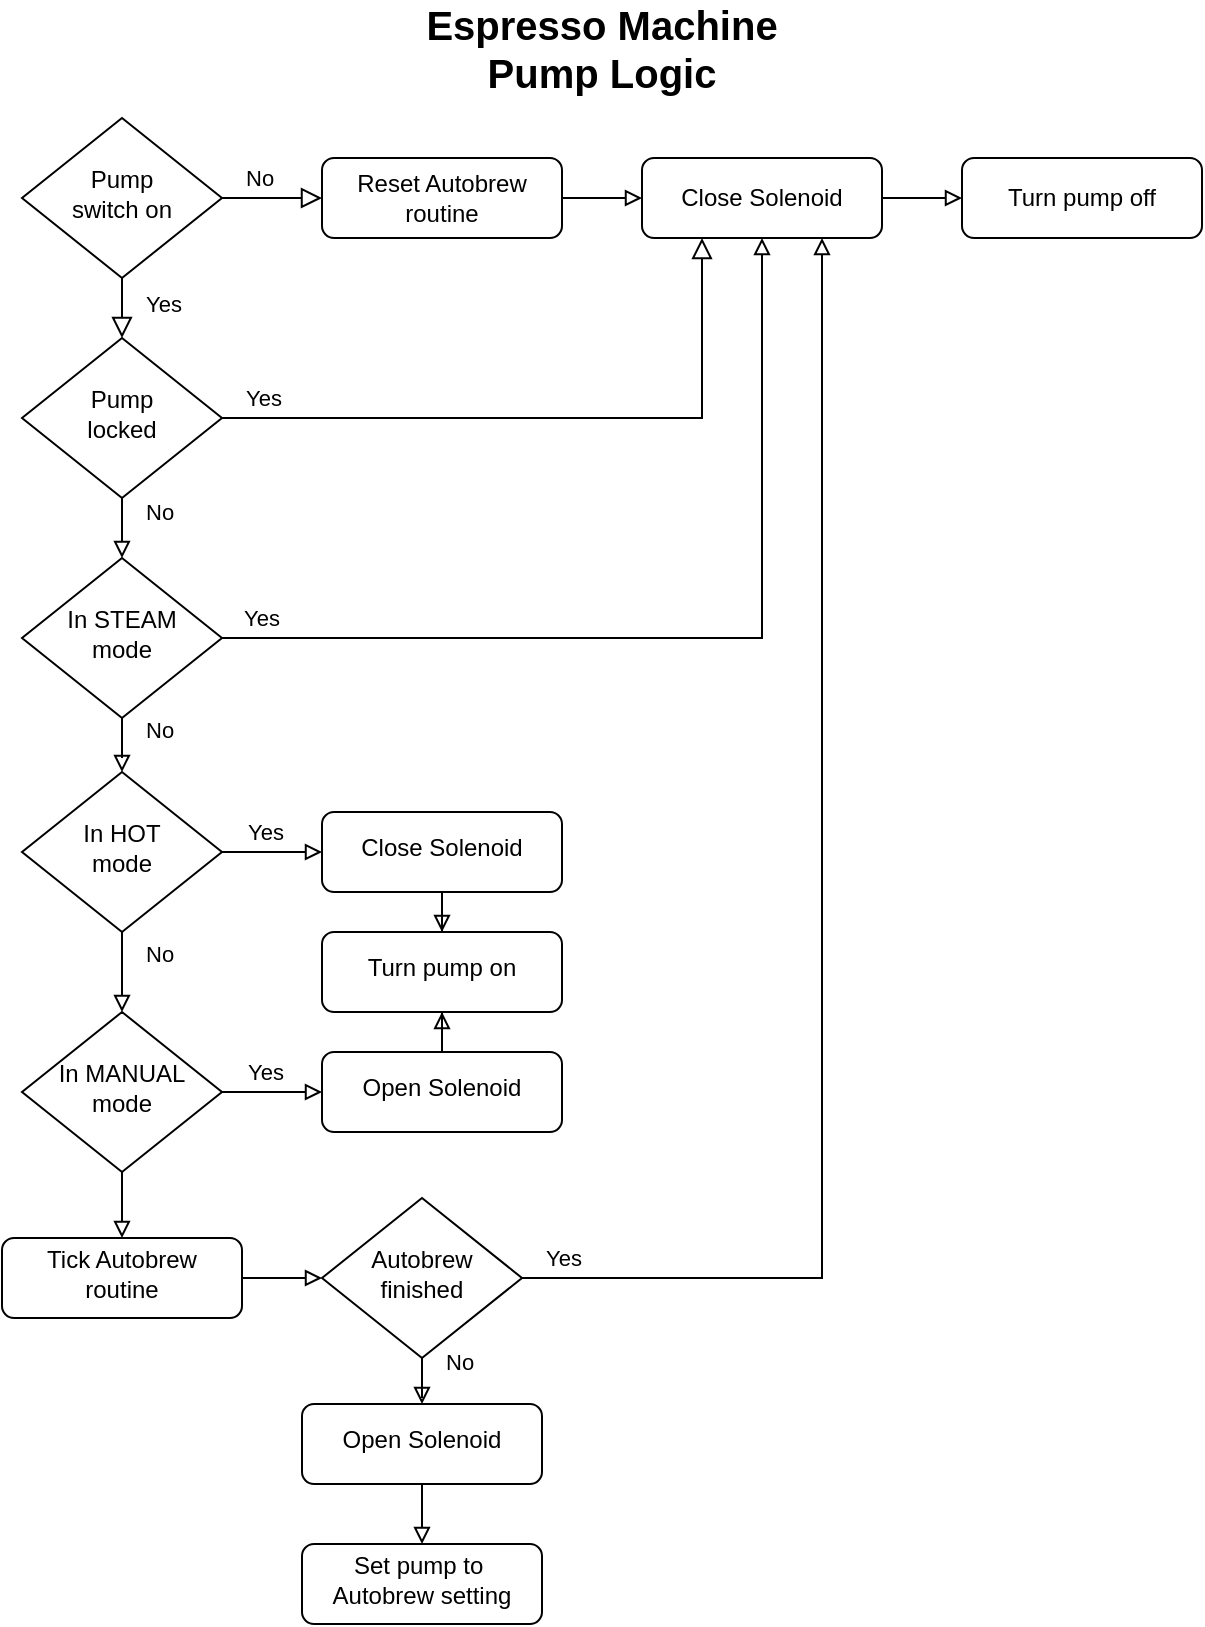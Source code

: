 <mxfile version="20.2.3" type="device"><diagram id="C5RBs43oDa-KdzZeNtuy" name="Page-1"><mxGraphModel dx="1419" dy="772" grid="1" gridSize="10" guides="1" tooltips="1" connect="1" arrows="1" fold="1" page="1" pageScale="1" pageWidth="827" pageHeight="1169" math="0" shadow="0"><root><mxCell id="WIyWlLk6GJQsqaUBKTNV-0"/><mxCell id="WIyWlLk6GJQsqaUBKTNV-1" parent="WIyWlLk6GJQsqaUBKTNV-0"/><mxCell id="WIyWlLk6GJQsqaUBKTNV-4" value="Yes" style="rounded=0;html=1;jettySize=auto;orthogonalLoop=1;fontSize=11;endArrow=block;endFill=0;endSize=8;strokeWidth=1;shadow=0;labelBackgroundColor=none;edgeStyle=orthogonalEdgeStyle;align=left;" parent="WIyWlLk6GJQsqaUBKTNV-1" source="WIyWlLk6GJQsqaUBKTNV-6" target="WIyWlLk6GJQsqaUBKTNV-10" edge="1"><mxGeometry x="-0.5" y="10" relative="1" as="geometry"><mxPoint as="offset"/></mxGeometry></mxCell><mxCell id="WIyWlLk6GJQsqaUBKTNV-5" value="No" style="edgeStyle=orthogonalEdgeStyle;rounded=0;html=1;jettySize=auto;orthogonalLoop=1;fontSize=11;endArrow=block;endFill=0;endSize=8;strokeWidth=1;shadow=0;labelBackgroundColor=none;align=left;" parent="WIyWlLk6GJQsqaUBKTNV-1" source="WIyWlLk6GJQsqaUBKTNV-6" target="WIyWlLk6GJQsqaUBKTNV-7" edge="1"><mxGeometry x="-0.6" y="10" relative="1" as="geometry"><mxPoint as="offset"/></mxGeometry></mxCell><mxCell id="WIyWlLk6GJQsqaUBKTNV-6" value="Pump &lt;br&gt;switch on" style="rhombus;whiteSpace=wrap;html=1;shadow=0;fontFamily=Helvetica;fontSize=12;align=center;strokeWidth=1;spacing=6;spacingTop=-4;" parent="WIyWlLk6GJQsqaUBKTNV-1" vertex="1"><mxGeometry x="170" y="160" width="100" height="80" as="geometry"/></mxCell><mxCell id="-djne8tV9X_mGENEeXYM-1" value="" style="edgeStyle=orthogonalEdgeStyle;rounded=0;orthogonalLoop=1;jettySize=auto;html=1;endArrow=block;endFill=0;" edge="1" parent="WIyWlLk6GJQsqaUBKTNV-1" source="WIyWlLk6GJQsqaUBKTNV-7" target="-djne8tV9X_mGENEeXYM-0"><mxGeometry relative="1" as="geometry"/></mxCell><mxCell id="WIyWlLk6GJQsqaUBKTNV-7" value="Reset Autobrew&lt;br&gt;routine" style="rounded=1;whiteSpace=wrap;html=1;fontSize=12;glass=0;strokeWidth=1;shadow=0;" parent="WIyWlLk6GJQsqaUBKTNV-1" vertex="1"><mxGeometry x="320" y="180" width="120" height="40" as="geometry"/></mxCell><mxCell id="WIyWlLk6GJQsqaUBKTNV-9" value="Yes" style="edgeStyle=orthogonalEdgeStyle;rounded=0;html=1;jettySize=auto;orthogonalLoop=1;fontSize=11;endArrow=block;endFill=0;endSize=8;strokeWidth=1;shadow=0;labelBackgroundColor=none;entryX=0.25;entryY=1;entryDx=0;entryDy=0;align=left;" parent="WIyWlLk6GJQsqaUBKTNV-1" source="WIyWlLk6GJQsqaUBKTNV-10" target="-djne8tV9X_mGENEeXYM-0" edge="1"><mxGeometry x="-0.941" y="10" relative="1" as="geometry"><mxPoint as="offset"/><mxPoint x="320" y="330" as="targetPoint"/></mxGeometry></mxCell><mxCell id="-djne8tV9X_mGENEeXYM-5" value="" style="edgeStyle=orthogonalEdgeStyle;rounded=0;orthogonalLoop=1;jettySize=auto;html=1;endArrow=block;endFill=0;" edge="1" parent="WIyWlLk6GJQsqaUBKTNV-1" source="WIyWlLk6GJQsqaUBKTNV-10" target="-djne8tV9X_mGENEeXYM-4"><mxGeometry relative="1" as="geometry"/></mxCell><mxCell id="-djne8tV9X_mGENEeXYM-8" value="No" style="edgeLabel;html=1;align=left;verticalAlign=middle;resizable=0;points=[];" vertex="1" connectable="0" parent="-djne8tV9X_mGENEeXYM-5"><mxGeometry x="-0.05" relative="1" as="geometry"><mxPoint x="10" y="-9" as="offset"/></mxGeometry></mxCell><mxCell id="WIyWlLk6GJQsqaUBKTNV-10" value="Pump&lt;br&gt;locked" style="rhombus;whiteSpace=wrap;html=1;shadow=0;fontFamily=Helvetica;fontSize=12;align=center;strokeWidth=1;spacing=6;spacingTop=-4;" parent="WIyWlLk6GJQsqaUBKTNV-1" vertex="1"><mxGeometry x="170" y="270" width="100" height="80" as="geometry"/></mxCell><mxCell id="-djne8tV9X_mGENEeXYM-3" value="" style="edgeStyle=orthogonalEdgeStyle;rounded=0;orthogonalLoop=1;jettySize=auto;html=1;endArrow=block;endFill=0;" edge="1" parent="WIyWlLk6GJQsqaUBKTNV-1" source="-djne8tV9X_mGENEeXYM-0" target="-djne8tV9X_mGENEeXYM-2"><mxGeometry relative="1" as="geometry"/></mxCell><mxCell id="-djne8tV9X_mGENEeXYM-0" value="Close Solenoid" style="whiteSpace=wrap;html=1;rounded=1;glass=0;strokeWidth=1;shadow=0;" vertex="1" parent="WIyWlLk6GJQsqaUBKTNV-1"><mxGeometry x="480" y="180" width="120" height="40" as="geometry"/></mxCell><mxCell id="-djne8tV9X_mGENEeXYM-2" value="Turn pump off" style="whiteSpace=wrap;html=1;rounded=1;glass=0;strokeWidth=1;shadow=0;" vertex="1" parent="WIyWlLk6GJQsqaUBKTNV-1"><mxGeometry x="640" y="180" width="120" height="40" as="geometry"/></mxCell><mxCell id="-djne8tV9X_mGENEeXYM-6" style="edgeStyle=orthogonalEdgeStyle;rounded=0;orthogonalLoop=1;jettySize=auto;html=1;exitX=1;exitY=0.5;exitDx=0;exitDy=0;entryX=0.5;entryY=1;entryDx=0;entryDy=0;endArrow=block;endFill=0;" edge="1" parent="WIyWlLk6GJQsqaUBKTNV-1" source="-djne8tV9X_mGENEeXYM-4" target="-djne8tV9X_mGENEeXYM-0"><mxGeometry relative="1" as="geometry"/></mxCell><mxCell id="-djne8tV9X_mGENEeXYM-7" value="Yes" style="edgeLabel;html=1;align=left;verticalAlign=middle;resizable=0;points=[];" vertex="1" connectable="0" parent="-djne8tV9X_mGENEeXYM-6"><mxGeometry x="-0.861" y="-1" relative="1" as="geometry"><mxPoint x="-24" y="-11" as="offset"/></mxGeometry></mxCell><mxCell id="-djne8tV9X_mGENEeXYM-10" value="" style="edgeStyle=orthogonalEdgeStyle;rounded=0;orthogonalLoop=1;jettySize=auto;html=1;endArrow=block;endFill=0;" edge="1" parent="WIyWlLk6GJQsqaUBKTNV-1" source="-djne8tV9X_mGENEeXYM-4" target="-djne8tV9X_mGENEeXYM-9"><mxGeometry relative="1" as="geometry"/></mxCell><mxCell id="-djne8tV9X_mGENEeXYM-22" value="No" style="edgeLabel;html=1;align=left;verticalAlign=middle;resizable=0;points=[];" vertex="1" connectable="0" parent="-djne8tV9X_mGENEeXYM-10"><mxGeometry x="0.36" relative="1" as="geometry"><mxPoint x="10" y="-4" as="offset"/></mxGeometry></mxCell><mxCell id="-djne8tV9X_mGENEeXYM-4" value="In STEAM&lt;br&gt;mode" style="rhombus;whiteSpace=wrap;html=1;shadow=0;fontFamily=Helvetica;fontSize=12;align=center;strokeWidth=1;spacing=6;spacingTop=-4;" vertex="1" parent="WIyWlLk6GJQsqaUBKTNV-1"><mxGeometry x="170" y="380" width="100" height="80" as="geometry"/></mxCell><mxCell id="-djne8tV9X_mGENEeXYM-14" value="" style="edgeStyle=orthogonalEdgeStyle;rounded=0;orthogonalLoop=1;jettySize=auto;html=1;endArrow=block;endFill=0;" edge="1" parent="WIyWlLk6GJQsqaUBKTNV-1" source="-djne8tV9X_mGENEeXYM-9" target="-djne8tV9X_mGENEeXYM-13"><mxGeometry relative="1" as="geometry"/></mxCell><mxCell id="-djne8tV9X_mGENEeXYM-23" value="Yes" style="edgeLabel;html=1;align=left;verticalAlign=middle;resizable=0;points=[];" vertex="1" connectable="0" parent="-djne8tV9X_mGENEeXYM-14"><mxGeometry x="-0.22" y="2" relative="1" as="geometry"><mxPoint x="-9" y="-8" as="offset"/></mxGeometry></mxCell><mxCell id="-djne8tV9X_mGENEeXYM-18" value="" style="edgeStyle=orthogonalEdgeStyle;rounded=0;orthogonalLoop=1;jettySize=auto;html=1;endArrow=block;endFill=0;" edge="1" parent="WIyWlLk6GJQsqaUBKTNV-1" source="-djne8tV9X_mGENEeXYM-9" target="-djne8tV9X_mGENEeXYM-17"><mxGeometry relative="1" as="geometry"/></mxCell><mxCell id="-djne8tV9X_mGENEeXYM-25" value="No" style="edgeLabel;html=1;align=left;verticalAlign=middle;resizable=0;points=[];" vertex="1" connectable="0" parent="-djne8tV9X_mGENEeXYM-18"><mxGeometry x="0.175" y="1" relative="1" as="geometry"><mxPoint x="9" y="-13" as="offset"/></mxGeometry></mxCell><mxCell id="-djne8tV9X_mGENEeXYM-9" value="In HOT&lt;br&gt;mode" style="rhombus;whiteSpace=wrap;html=1;shadow=0;fontFamily=Helvetica;fontSize=12;align=center;strokeWidth=1;spacing=6;spacingTop=-4;" vertex="1" parent="WIyWlLk6GJQsqaUBKTNV-1"><mxGeometry x="170" y="487" width="100" height="80" as="geometry"/></mxCell><mxCell id="-djne8tV9X_mGENEeXYM-16" value="" style="edgeStyle=orthogonalEdgeStyle;rounded=0;orthogonalLoop=1;jettySize=auto;html=1;endArrow=block;endFill=0;" edge="1" parent="WIyWlLk6GJQsqaUBKTNV-1" source="-djne8tV9X_mGENEeXYM-13" target="-djne8tV9X_mGENEeXYM-15"><mxGeometry relative="1" as="geometry"/></mxCell><mxCell id="-djne8tV9X_mGENEeXYM-13" value="Close Solenoid" style="rounded=1;whiteSpace=wrap;html=1;shadow=0;strokeWidth=1;spacing=6;spacingTop=-4;" vertex="1" parent="WIyWlLk6GJQsqaUBKTNV-1"><mxGeometry x="320" y="507" width="120" height="40" as="geometry"/></mxCell><mxCell id="-djne8tV9X_mGENEeXYM-15" value="Turn pump on" style="whiteSpace=wrap;html=1;rounded=1;shadow=0;strokeWidth=1;spacing=6;spacingTop=-4;" vertex="1" parent="WIyWlLk6GJQsqaUBKTNV-1"><mxGeometry x="320" y="567" width="120" height="40" as="geometry"/></mxCell><mxCell id="-djne8tV9X_mGENEeXYM-20" value="" style="edgeStyle=orthogonalEdgeStyle;rounded=0;orthogonalLoop=1;jettySize=auto;html=1;endArrow=block;endFill=0;" edge="1" parent="WIyWlLk6GJQsqaUBKTNV-1" source="-djne8tV9X_mGENEeXYM-17" target="-djne8tV9X_mGENEeXYM-19"><mxGeometry relative="1" as="geometry"/></mxCell><mxCell id="-djne8tV9X_mGENEeXYM-24" value="Yes" style="edgeLabel;html=1;align=left;verticalAlign=middle;resizable=0;points=[];" vertex="1" connectable="0" parent="-djne8tV9X_mGENEeXYM-20"><mxGeometry x="-0.58" y="1" relative="1" as="geometry"><mxPoint y="-9" as="offset"/></mxGeometry></mxCell><mxCell id="-djne8tV9X_mGENEeXYM-27" value="" style="edgeStyle=orthogonalEdgeStyle;rounded=0;orthogonalLoop=1;jettySize=auto;html=1;endArrow=block;endFill=0;" edge="1" parent="WIyWlLk6GJQsqaUBKTNV-1" source="-djne8tV9X_mGENEeXYM-17" target="-djne8tV9X_mGENEeXYM-26"><mxGeometry relative="1" as="geometry"/></mxCell><mxCell id="-djne8tV9X_mGENEeXYM-17" value="In MANUAL&lt;br&gt;mode" style="rhombus;whiteSpace=wrap;html=1;shadow=0;fontFamily=Helvetica;fontSize=12;align=center;strokeWidth=1;spacing=6;spacingTop=-4;" vertex="1" parent="WIyWlLk6GJQsqaUBKTNV-1"><mxGeometry x="170" y="607" width="100" height="80" as="geometry"/></mxCell><mxCell id="-djne8tV9X_mGENEeXYM-21" style="edgeStyle=orthogonalEdgeStyle;rounded=0;orthogonalLoop=1;jettySize=auto;html=1;entryX=0.5;entryY=1;entryDx=0;entryDy=0;endArrow=block;endFill=0;" edge="1" parent="WIyWlLk6GJQsqaUBKTNV-1" source="-djne8tV9X_mGENEeXYM-19" target="-djne8tV9X_mGENEeXYM-15"><mxGeometry relative="1" as="geometry"/></mxCell><mxCell id="-djne8tV9X_mGENEeXYM-19" value="Open Solenoid" style="rounded=1;whiteSpace=wrap;html=1;shadow=0;strokeWidth=1;spacing=6;spacingTop=-4;" vertex="1" parent="WIyWlLk6GJQsqaUBKTNV-1"><mxGeometry x="320" y="627" width="120" height="40" as="geometry"/></mxCell><mxCell id="-djne8tV9X_mGENEeXYM-31" value="" style="edgeStyle=orthogonalEdgeStyle;rounded=0;orthogonalLoop=1;jettySize=auto;html=1;endArrow=block;endFill=0;" edge="1" parent="WIyWlLk6GJQsqaUBKTNV-1" source="-djne8tV9X_mGENEeXYM-26" target="-djne8tV9X_mGENEeXYM-30"><mxGeometry relative="1" as="geometry"/></mxCell><mxCell id="-djne8tV9X_mGENEeXYM-26" value="Tick Autobrew&lt;br&gt;routine" style="rounded=1;whiteSpace=wrap;html=1;shadow=0;strokeWidth=1;spacing=6;spacingTop=-4;" vertex="1" parent="WIyWlLk6GJQsqaUBKTNV-1"><mxGeometry x="160" y="720" width="120" height="40" as="geometry"/></mxCell><mxCell id="-djne8tV9X_mGENEeXYM-33" value="" style="edgeStyle=orthogonalEdgeStyle;rounded=0;orthogonalLoop=1;jettySize=auto;html=1;endArrow=block;endFill=0;" edge="1" parent="WIyWlLk6GJQsqaUBKTNV-1" source="-djne8tV9X_mGENEeXYM-30" target="-djne8tV9X_mGENEeXYM-32"><mxGeometry relative="1" as="geometry"/></mxCell><mxCell id="-djne8tV9X_mGENEeXYM-37" value="No" style="edgeLabel;html=1;align=left;verticalAlign=middle;resizable=0;points=[];" vertex="1" connectable="0" parent="-djne8tV9X_mGENEeXYM-33"><mxGeometry x="0.68" y="1" relative="1" as="geometry"><mxPoint x="9" y="-12" as="offset"/></mxGeometry></mxCell><mxCell id="-djne8tV9X_mGENEeXYM-38" style="edgeStyle=orthogonalEdgeStyle;rounded=0;orthogonalLoop=1;jettySize=auto;html=1;entryX=0.75;entryY=1;entryDx=0;entryDy=0;endArrow=block;endFill=0;" edge="1" parent="WIyWlLk6GJQsqaUBKTNV-1" source="-djne8tV9X_mGENEeXYM-30" target="-djne8tV9X_mGENEeXYM-0"><mxGeometry relative="1" as="geometry"/></mxCell><mxCell id="-djne8tV9X_mGENEeXYM-39" value="Yes" style="edgeLabel;html=1;align=left;verticalAlign=middle;resizable=0;points=[];" vertex="1" connectable="0" parent="-djne8tV9X_mGENEeXYM-38"><mxGeometry x="-0.954" y="2" relative="1" as="geometry"><mxPoint x="-6" y="-8" as="offset"/></mxGeometry></mxCell><mxCell id="-djne8tV9X_mGENEeXYM-30" value="Autobrew&lt;br&gt;finished" style="rhombus;whiteSpace=wrap;html=1;shadow=0;fontFamily=Helvetica;fontSize=12;align=center;strokeWidth=1;spacing=6;spacingTop=-4;" vertex="1" parent="WIyWlLk6GJQsqaUBKTNV-1"><mxGeometry x="320" y="700" width="100" height="80" as="geometry"/></mxCell><mxCell id="-djne8tV9X_mGENEeXYM-36" value="" style="edgeStyle=orthogonalEdgeStyle;rounded=0;orthogonalLoop=1;jettySize=auto;html=1;endArrow=block;endFill=0;" edge="1" parent="WIyWlLk6GJQsqaUBKTNV-1" source="-djne8tV9X_mGENEeXYM-32" target="-djne8tV9X_mGENEeXYM-35"><mxGeometry relative="1" as="geometry"/></mxCell><mxCell id="-djne8tV9X_mGENEeXYM-32" value="Open Solenoid" style="rounded=1;whiteSpace=wrap;html=1;shadow=0;strokeWidth=1;spacing=6;spacingTop=-4;" vertex="1" parent="WIyWlLk6GJQsqaUBKTNV-1"><mxGeometry x="310" y="803" width="120" height="40" as="geometry"/></mxCell><mxCell id="-djne8tV9X_mGENEeXYM-35" value="Set pump to&amp;nbsp;&lt;br&gt;Autobrew setting" style="rounded=1;whiteSpace=wrap;html=1;shadow=0;strokeWidth=1;spacing=6;spacingTop=-4;" vertex="1" parent="WIyWlLk6GJQsqaUBKTNV-1"><mxGeometry x="310" y="873" width="120" height="40" as="geometry"/></mxCell><mxCell id="-djne8tV9X_mGENEeXYM-44" value="Espresso Machine Pump Logic" style="text;html=1;strokeColor=none;fillColor=none;align=center;verticalAlign=middle;whiteSpace=wrap;rounded=0;fontSize=20;fontStyle=1" vertex="1" parent="WIyWlLk6GJQsqaUBKTNV-1"><mxGeometry x="360" y="110" width="200" height="30" as="geometry"/></mxCell></root></mxGraphModel></diagram></mxfile>